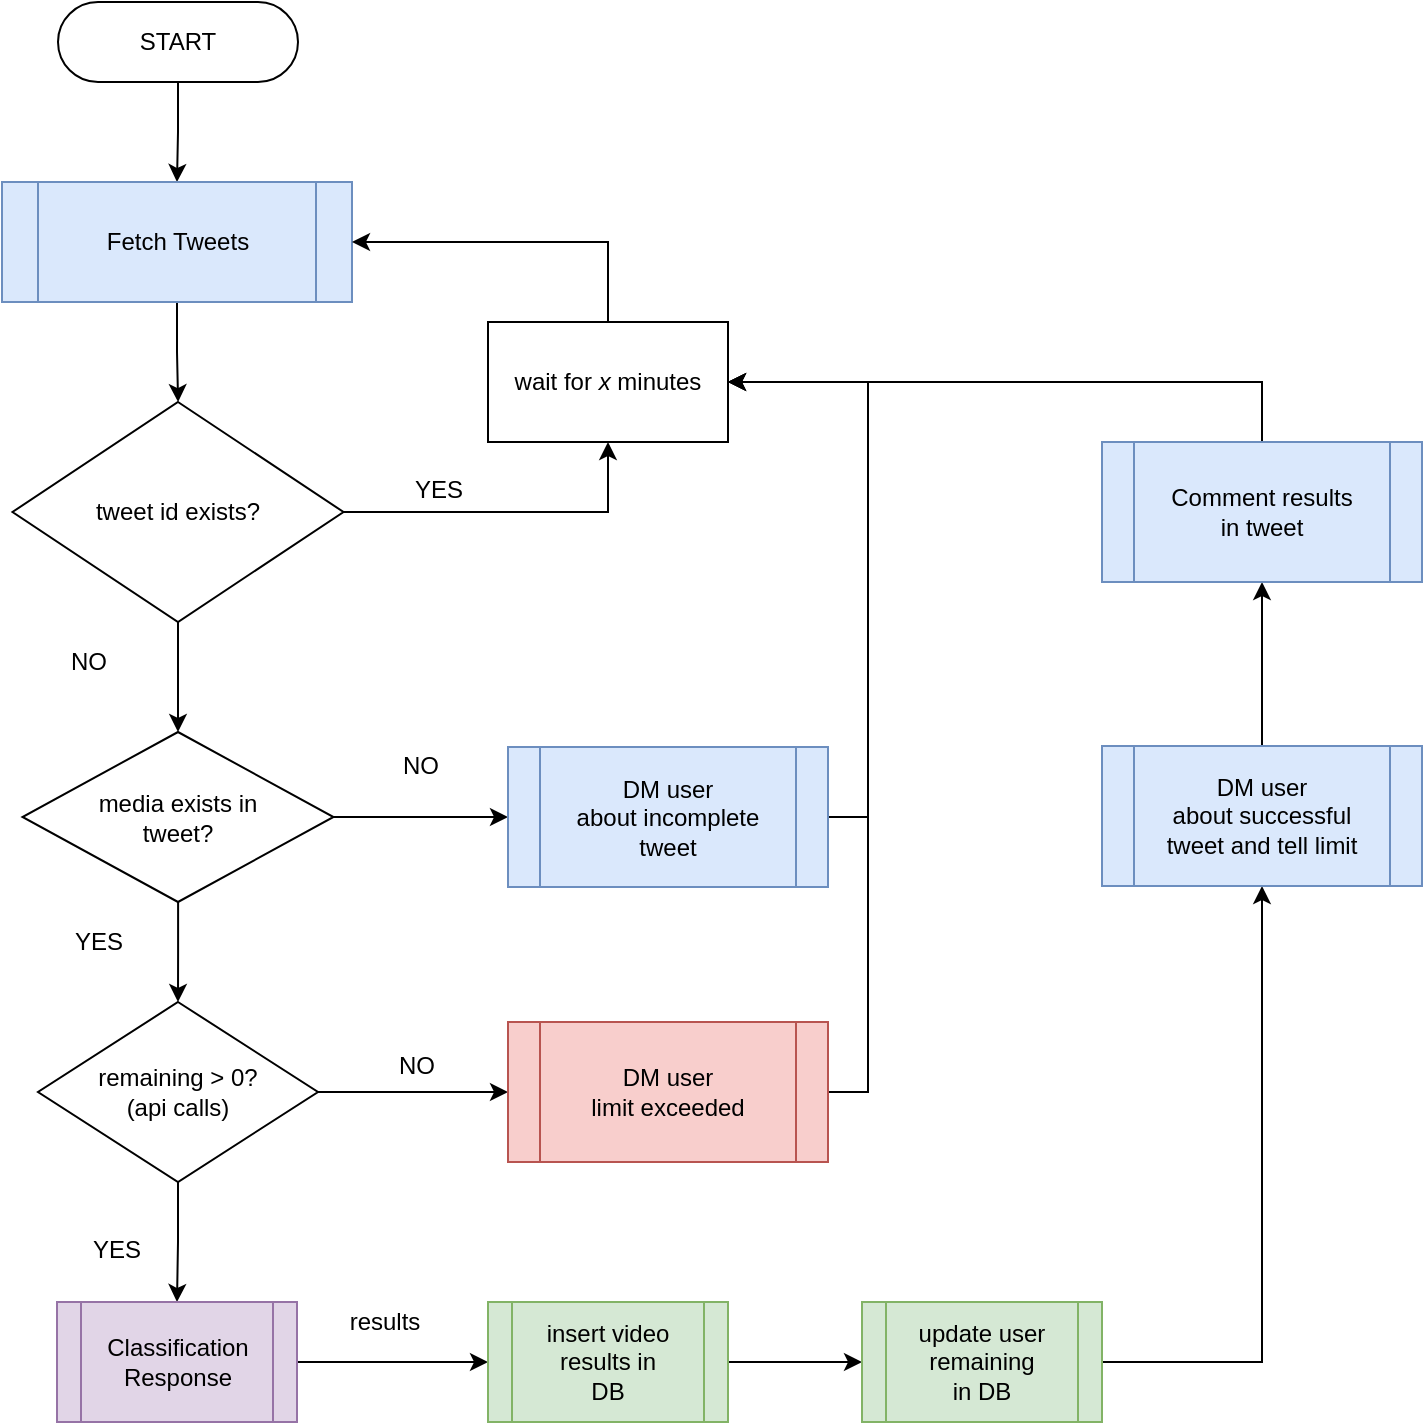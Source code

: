 <mxfile version="13.2.6" type="device" pages="3"><diagram id="7gkUoeZ0YjuwDiTjVh-3" name="index"><mxGraphModel dx="1113" dy="722" grid="1" gridSize="10" guides="1" tooltips="1" connect="1" arrows="1" fold="1" page="1" pageScale="1" pageWidth="827" pageHeight="1169" math="0" shadow="0"><root><mxCell id="0"/><mxCell id="1" parent="0"/><mxCell id="7MFRYvC43z6Z3iKcSBU7-1" value="" style="edgeStyle=orthogonalEdgeStyle;rounded=0;orthogonalLoop=1;jettySize=auto;html=1;" edge="1" parent="1" source="_9RMjkBZCmfcAnUEAhSp-1" target="_9RMjkBZCmfcAnUEAhSp-4"><mxGeometry relative="1" as="geometry"/></mxCell><mxCell id="_9RMjkBZCmfcAnUEAhSp-1" value="START" style="rounded=1;whiteSpace=wrap;html=1;arcSize=50;" vertex="1" parent="1"><mxGeometry x="68" y="40" width="120" height="40" as="geometry"/></mxCell><mxCell id="7MFRYvC43z6Z3iKcSBU7-3" value="" style="edgeStyle=orthogonalEdgeStyle;rounded=0;orthogonalLoop=1;jettySize=auto;html=1;" edge="1" parent="1" source="_9RMjkBZCmfcAnUEAhSp-4" target="7MFRYvC43z6Z3iKcSBU7-2"><mxGeometry relative="1" as="geometry"/></mxCell><mxCell id="_9RMjkBZCmfcAnUEAhSp-4" value="Fetch Tweets" style="shape=process;whiteSpace=wrap;html=1;backgroundOutline=1;fillColor=#dae8fc;strokeColor=#6c8ebf;" vertex="1" parent="1"><mxGeometry x="40" y="130" width="175" height="60" as="geometry"/></mxCell><mxCell id="7MFRYvC43z6Z3iKcSBU7-5" style="edgeStyle=orthogonalEdgeStyle;rounded=0;orthogonalLoop=1;jettySize=auto;html=1;exitX=1;exitY=0.5;exitDx=0;exitDy=0;entryX=0.5;entryY=1;entryDx=0;entryDy=0;" edge="1" parent="1" source="7MFRYvC43z6Z3iKcSBU7-2" target="7MFRYvC43z6Z3iKcSBU7-4"><mxGeometry relative="1" as="geometry"/></mxCell><mxCell id="7MFRYvC43z6Z3iKcSBU7-14" value="" style="edgeStyle=orthogonalEdgeStyle;rounded=0;orthogonalLoop=1;jettySize=auto;html=1;" edge="1" parent="1" source="7MFRYvC43z6Z3iKcSBU7-2" target="7MFRYvC43z6Z3iKcSBU7-13"><mxGeometry relative="1" as="geometry"/></mxCell><mxCell id="7MFRYvC43z6Z3iKcSBU7-2" value="tweet id exists?" style="rhombus;whiteSpace=wrap;html=1;" vertex="1" parent="1"><mxGeometry x="45.25" y="240" width="165.5" height="110" as="geometry"/></mxCell><mxCell id="7MFRYvC43z6Z3iKcSBU7-8" style="edgeStyle=orthogonalEdgeStyle;rounded=0;orthogonalLoop=1;jettySize=auto;html=1;exitX=0.5;exitY=0;exitDx=0;exitDy=0;entryX=1;entryY=0.5;entryDx=0;entryDy=0;" edge="1" parent="1" source="7MFRYvC43z6Z3iKcSBU7-4" target="_9RMjkBZCmfcAnUEAhSp-4"><mxGeometry relative="1" as="geometry"/></mxCell><mxCell id="7MFRYvC43z6Z3iKcSBU7-4" value="wait for &lt;i&gt;x &lt;/i&gt;minutes" style="rounded=0;whiteSpace=wrap;html=1;" vertex="1" parent="1"><mxGeometry x="283" y="200" width="120" height="60" as="geometry"/></mxCell><mxCell id="7MFRYvC43z6Z3iKcSBU7-9" value="YES" style="text;html=1;align=center;verticalAlign=middle;resizable=0;points=[];autosize=1;" vertex="1" parent="1"><mxGeometry x="238" y="274" width="40" height="20" as="geometry"/></mxCell><mxCell id="7MFRYvC43z6Z3iKcSBU7-25" value="" style="edgeStyle=orthogonalEdgeStyle;rounded=0;orthogonalLoop=1;jettySize=auto;html=1;" edge="1" parent="1" source="7MFRYvC43z6Z3iKcSBU7-10" target="7MFRYvC43z6Z3iKcSBU7-23"><mxGeometry relative="1" as="geometry"/></mxCell><mxCell id="7MFRYvC43z6Z3iKcSBU7-45" style="edgeStyle=orthogonalEdgeStyle;rounded=0;orthogonalLoop=1;jettySize=auto;html=1;exitX=1;exitY=0.5;exitDx=0;exitDy=0;entryX=0;entryY=0.5;entryDx=0;entryDy=0;" edge="1" parent="1" source="7MFRYvC43z6Z3iKcSBU7-10" target="7MFRYvC43z6Z3iKcSBU7-44"><mxGeometry relative="1" as="geometry"/></mxCell><mxCell id="7MFRYvC43z6Z3iKcSBU7-10" value="remaining &amp;gt; 0?&lt;br&gt;(api calls)" style="rhombus;whiteSpace=wrap;html=1;" vertex="1" parent="1"><mxGeometry x="58" y="540" width="140" height="90" as="geometry"/></mxCell><mxCell id="7MFRYvC43z6Z3iKcSBU7-12" value="NO" style="text;html=1;align=center;verticalAlign=middle;resizable=0;points=[];autosize=1;" vertex="1" parent="1"><mxGeometry x="68" y="360" width="30" height="20" as="geometry"/></mxCell><mxCell id="7MFRYvC43z6Z3iKcSBU7-17" value="" style="edgeStyle=orthogonalEdgeStyle;rounded=0;orthogonalLoop=1;jettySize=auto;html=1;" edge="1" parent="1" source="7MFRYvC43z6Z3iKcSBU7-13" target="7MFRYvC43z6Z3iKcSBU7-10"><mxGeometry relative="1" as="geometry"/></mxCell><mxCell id="7MFRYvC43z6Z3iKcSBU7-20" style="edgeStyle=orthogonalEdgeStyle;rounded=0;orthogonalLoop=1;jettySize=auto;html=1;exitX=1;exitY=0.5;exitDx=0;exitDy=0;entryX=0;entryY=0.5;entryDx=0;entryDy=0;" edge="1" parent="1" source="7MFRYvC43z6Z3iKcSBU7-13" target="7MFRYvC43z6Z3iKcSBU7-19"><mxGeometry relative="1" as="geometry"/></mxCell><mxCell id="7MFRYvC43z6Z3iKcSBU7-13" value="media exists in&lt;br&gt;tweet?" style="rhombus;whiteSpace=wrap;html=1;" vertex="1" parent="1"><mxGeometry x="50.25" y="405" width="155.5" height="85" as="geometry"/></mxCell><mxCell id="7MFRYvC43z6Z3iKcSBU7-16" value="YES" style="text;html=1;align=center;verticalAlign=middle;resizable=0;points=[];autosize=1;" vertex="1" parent="1"><mxGeometry x="68" y="500" width="40" height="20" as="geometry"/></mxCell><mxCell id="7MFRYvC43z6Z3iKcSBU7-21" style="edgeStyle=orthogonalEdgeStyle;rounded=0;orthogonalLoop=1;jettySize=auto;html=1;exitX=1;exitY=0.5;exitDx=0;exitDy=0;entryX=1;entryY=0.5;entryDx=0;entryDy=0;" edge="1" parent="1" source="7MFRYvC43z6Z3iKcSBU7-19" target="7MFRYvC43z6Z3iKcSBU7-4"><mxGeometry relative="1" as="geometry"/></mxCell><mxCell id="7MFRYvC43z6Z3iKcSBU7-19" value="DM user&lt;br&gt;about incomplete&lt;br&gt;tweet" style="shape=process;whiteSpace=wrap;html=1;backgroundOutline=1;fillColor=#dae8fc;strokeColor=#6c8ebf;" vertex="1" parent="1"><mxGeometry x="293" y="412.5" width="160" height="70" as="geometry"/></mxCell><mxCell id="7MFRYvC43z6Z3iKcSBU7-22" value="NO" style="text;html=1;align=center;verticalAlign=middle;resizable=0;points=[];autosize=1;" vertex="1" parent="1"><mxGeometry x="234" y="412" width="30" height="20" as="geometry"/></mxCell><mxCell id="7MFRYvC43z6Z3iKcSBU7-30" style="edgeStyle=orthogonalEdgeStyle;rounded=0;orthogonalLoop=1;jettySize=auto;html=1;exitX=1;exitY=0.5;exitDx=0;exitDy=0;entryX=0;entryY=0.5;entryDx=0;entryDy=0;" edge="1" parent="1" source="7MFRYvC43z6Z3iKcSBU7-23" target="7MFRYvC43z6Z3iKcSBU7-29"><mxGeometry relative="1" as="geometry"/></mxCell><mxCell id="7MFRYvC43z6Z3iKcSBU7-23" value="Classification&lt;br&gt;Response" style="shape=process;whiteSpace=wrap;html=1;backgroundOutline=1;fillColor=#e1d5e7;strokeColor=#9673a6;" vertex="1" parent="1"><mxGeometry x="67.5" y="690" width="120" height="60" as="geometry"/></mxCell><mxCell id="7MFRYvC43z6Z3iKcSBU7-26" value="YES" style="text;html=1;align=center;verticalAlign=middle;resizable=0;points=[];autosize=1;" vertex="1" parent="1"><mxGeometry x="77" y="654" width="40" height="20" as="geometry"/></mxCell><mxCell id="7MFRYvC43z6Z3iKcSBU7-34" value="" style="edgeStyle=orthogonalEdgeStyle;rounded=0;orthogonalLoop=1;jettySize=auto;html=1;" edge="1" parent="1" source="7MFRYvC43z6Z3iKcSBU7-29" target="7MFRYvC43z6Z3iKcSBU7-33"><mxGeometry relative="1" as="geometry"/></mxCell><mxCell id="7MFRYvC43z6Z3iKcSBU7-29" value="insert video&lt;br&gt;results in&lt;br&gt;DB" style="shape=process;whiteSpace=wrap;html=1;backgroundOutline=1;fillColor=#d5e8d4;strokeColor=#82b366;" vertex="1" parent="1"><mxGeometry x="283" y="690" width="120" height="60" as="geometry"/></mxCell><mxCell id="7MFRYvC43z6Z3iKcSBU7-31" value="results" style="text;html=1;align=center;verticalAlign=middle;resizable=0;points=[];autosize=1;" vertex="1" parent="1"><mxGeometry x="205.75" y="690" width="50" height="20" as="geometry"/></mxCell><mxCell id="7MFRYvC43z6Z3iKcSBU7-36" style="edgeStyle=orthogonalEdgeStyle;rounded=0;orthogonalLoop=1;jettySize=auto;html=1;exitX=1;exitY=0.5;exitDx=0;exitDy=0;entryX=0.5;entryY=1;entryDx=0;entryDy=0;" edge="1" parent="1" source="7MFRYvC43z6Z3iKcSBU7-33" target="7MFRYvC43z6Z3iKcSBU7-35"><mxGeometry relative="1" as="geometry"/></mxCell><mxCell id="7MFRYvC43z6Z3iKcSBU7-33" value="update user&lt;br&gt;remaining&lt;br&gt;in DB" style="shape=process;whiteSpace=wrap;html=1;backgroundOutline=1;fillColor=#d5e8d4;strokeColor=#82b366;" vertex="1" parent="1"><mxGeometry x="470" y="690" width="120" height="60" as="geometry"/></mxCell><mxCell id="7MFRYvC43z6Z3iKcSBU7-41" style="edgeStyle=orthogonalEdgeStyle;rounded=0;orthogonalLoop=1;jettySize=auto;html=1;exitX=0.5;exitY=0;exitDx=0;exitDy=0;" edge="1" parent="1" source="7MFRYvC43z6Z3iKcSBU7-35" target="7MFRYvC43z6Z3iKcSBU7-38"><mxGeometry relative="1" as="geometry"/></mxCell><mxCell id="7MFRYvC43z6Z3iKcSBU7-35" value="DM user&lt;br&gt;about successful&lt;br&gt;tweet and tell limit" style="shape=process;whiteSpace=wrap;html=1;backgroundOutline=1;fillColor=#dae8fc;strokeColor=#6c8ebf;" vertex="1" parent="1"><mxGeometry x="590" y="412" width="160" height="70" as="geometry"/></mxCell><mxCell id="7MFRYvC43z6Z3iKcSBU7-42" style="edgeStyle=orthogonalEdgeStyle;rounded=0;orthogonalLoop=1;jettySize=auto;html=1;exitX=0.5;exitY=0;exitDx=0;exitDy=0;entryX=1;entryY=0.5;entryDx=0;entryDy=0;" edge="1" parent="1" source="7MFRYvC43z6Z3iKcSBU7-38" target="7MFRYvC43z6Z3iKcSBU7-4"><mxGeometry relative="1" as="geometry"/></mxCell><mxCell id="7MFRYvC43z6Z3iKcSBU7-38" value="Comment results&lt;br&gt;in tweet" style="shape=process;whiteSpace=wrap;html=1;backgroundOutline=1;fillColor=#dae8fc;strokeColor=#6c8ebf;" vertex="1" parent="1"><mxGeometry x="590" y="260" width="160" height="70" as="geometry"/></mxCell><mxCell id="7MFRYvC43z6Z3iKcSBU7-48" style="edgeStyle=orthogonalEdgeStyle;rounded=0;orthogonalLoop=1;jettySize=auto;html=1;exitX=1;exitY=0.5;exitDx=0;exitDy=0;entryX=1;entryY=0.5;entryDx=0;entryDy=0;" edge="1" parent="1" source="7MFRYvC43z6Z3iKcSBU7-44" target="7MFRYvC43z6Z3iKcSBU7-4"><mxGeometry relative="1" as="geometry"/></mxCell><mxCell id="7MFRYvC43z6Z3iKcSBU7-44" value="DM user&lt;br&gt;limit exceeded" style="shape=process;whiteSpace=wrap;html=1;backgroundOutline=1;fillColor=#f8cecc;strokeColor=#b85450;" vertex="1" parent="1"><mxGeometry x="293" y="550" width="160" height="70" as="geometry"/></mxCell><mxCell id="7MFRYvC43z6Z3iKcSBU7-47" value="NO" style="text;html=1;align=center;verticalAlign=middle;resizable=0;points=[];autosize=1;" vertex="1" parent="1"><mxGeometry x="232" y="562" width="30" height="20" as="geometry"/></mxCell></root></mxGraphModel></diagram><diagram id="g2X_tho7iw6D0qhX5L4P" name="Fetch Tweets"><mxGraphModel dx="946" dy="566" grid="1" gridSize="10" guides="1" tooltips="1" connect="1" arrows="1" fold="1" page="1" pageScale="1" pageWidth="827" pageHeight="1169" math="0" shadow="0"><root><mxCell id="eFSvDPBhGQ1NhuezrLjb-0"/><mxCell id="eFSvDPBhGQ1NhuezrLjb-1" parent="eFSvDPBhGQ1NhuezrLjb-0"/><mxCell id="rreQydpWHGyICrjerMk1-0" value="" style="edgeStyle=orthogonalEdgeStyle;rounded=0;orthogonalLoop=1;jettySize=auto;html=1;" edge="1" parent="eFSvDPBhGQ1NhuezrLjb-1" source="CLLdCvQoGTE9wkDPjaBO-0" target="CLLdCvQoGTE9wkDPjaBO-1"><mxGeometry relative="1" as="geometry"/></mxCell><mxCell id="CLLdCvQoGTE9wkDPjaBO-0" value="Fetch Tweets" style="shape=process;whiteSpace=wrap;html=1;backgroundOutline=1;fillColor=#dae8fc;strokeColor=#6c8ebf;" vertex="1" parent="eFSvDPBhGQ1NhuezrLjb-1"><mxGeometry x="310" y="40" width="175" height="60" as="geometry"/></mxCell><mxCell id="rreQydpWHGyICrjerMk1-2" value="" style="edgeStyle=orthogonalEdgeStyle;rounded=0;orthogonalLoop=1;jettySize=auto;html=1;" edge="1" parent="eFSvDPBhGQ1NhuezrLjb-1" source="CLLdCvQoGTE9wkDPjaBO-1" target="rreQydpWHGyICrjerMk1-1"><mxGeometry relative="1" as="geometry"/></mxCell><mxCell id="CLLdCvQoGTE9wkDPjaBO-1" value="Fetch Tweets via API&lt;br&gt;call to /search/tweets.json" style="rounded=0;whiteSpace=wrap;html=1;" vertex="1" parent="eFSvDPBhGQ1NhuezrLjb-1"><mxGeometry x="306.25" y="150" width="182.5" height="70" as="geometry"/></mxCell><mxCell id="rreQydpWHGyICrjerMk1-6" value="" style="edgeStyle=orthogonalEdgeStyle;rounded=0;orthogonalLoop=1;jettySize=auto;html=1;" edge="1" parent="eFSvDPBhGQ1NhuezrLjb-1" source="rreQydpWHGyICrjerMk1-1" target="rreQydpWHGyICrjerMk1-5"><mxGeometry relative="1" as="geometry"/></mxCell><mxCell id="r1N-IUA1umNPsx4dnb49-7" style="edgeStyle=orthogonalEdgeStyle;rounded=0;orthogonalLoop=1;jettySize=auto;html=1;exitX=1;exitY=0.5;exitDx=0;exitDy=0;entryX=0;entryY=0.5;entryDx=0;entryDy=0;" edge="1" parent="eFSvDPBhGQ1NhuezrLjb-1" source="rreQydpWHGyICrjerMk1-1" target="r1N-IUA1umNPsx4dnb49-5"><mxGeometry relative="1" as="geometry"/></mxCell><mxCell id="rreQydpWHGyICrjerMk1-1" value="tweets.length &amp;gt; 0" style="rhombus;whiteSpace=wrap;html=1;" vertex="1" parent="eFSvDPBhGQ1NhuezrLjb-1"><mxGeometry x="321.25" y="280" width="152.5" height="90" as="geometry"/></mxCell><mxCell id="rreQydpWHGyICrjerMk1-8" style="edgeStyle=orthogonalEdgeStyle;rounded=0;orthogonalLoop=1;jettySize=auto;html=1;exitX=1;exitY=0.5;exitDx=0;exitDy=0;entryX=0;entryY=0.5;entryDx=0;entryDy=0;" edge="1" parent="eFSvDPBhGQ1NhuezrLjb-1" source="rreQydpWHGyICrjerMk1-5" target="rreQydpWHGyICrjerMk1-7"><mxGeometry relative="1" as="geometry"/></mxCell><mxCell id="r1N-IUA1umNPsx4dnb49-1" value="" style="edgeStyle=orthogonalEdgeStyle;rounded=0;orthogonalLoop=1;jettySize=auto;html=1;" edge="1" parent="eFSvDPBhGQ1NhuezrLjb-1" source="rreQydpWHGyICrjerMk1-5" target="r1N-IUA1umNPsx4dnb49-0"><mxGeometry relative="1" as="geometry"/></mxCell><mxCell id="rreQydpWHGyICrjerMk1-5" value="media exists?" style="rhombus;whiteSpace=wrap;html=1;" vertex="1" parent="eFSvDPBhGQ1NhuezrLjb-1"><mxGeometry x="327.5" y="410" width="140" height="80" as="geometry"/></mxCell><mxCell id="r1N-IUA1umNPsx4dnb49-8" style="edgeStyle=orthogonalEdgeStyle;rounded=0;orthogonalLoop=1;jettySize=auto;html=1;exitX=0.5;exitY=1;exitDx=0;exitDy=0;entryX=1;entryY=0.5;entryDx=0;entryDy=0;" edge="1" parent="eFSvDPBhGQ1NhuezrLjb-1" source="rreQydpWHGyICrjerMk1-7" target="r1N-IUA1umNPsx4dnb49-3"><mxGeometry relative="1" as="geometry"/></mxCell><mxCell id="rreQydpWHGyICrjerMk1-7" value="create a missing media&lt;br&gt;response" style="rounded=0;whiteSpace=wrap;html=1;" vertex="1" parent="eFSvDPBhGQ1NhuezrLjb-1"><mxGeometry x="560" y="423.75" width="170" height="52.5" as="geometry"/></mxCell><mxCell id="iuvKiDsCQgXWpC4vRg0F-0" value="YES" style="text;html=1;align=center;verticalAlign=middle;resizable=0;points=[];autosize=1;" vertex="1" parent="eFSvDPBhGQ1NhuezrLjb-1"><mxGeometry x="414" y="380" width="40" height="20" as="geometry"/></mxCell><mxCell id="iuvKiDsCQgXWpC4vRg0F-1" value="NO" style="text;html=1;align=center;verticalAlign=middle;resizable=0;points=[];autosize=1;" vertex="1" parent="eFSvDPBhGQ1NhuezrLjb-1"><mxGeometry x="507" y="463" width="30" height="20" as="geometry"/></mxCell><mxCell id="r1N-IUA1umNPsx4dnb49-4" value="" style="edgeStyle=orthogonalEdgeStyle;rounded=0;orthogonalLoop=1;jettySize=auto;html=1;" edge="1" parent="eFSvDPBhGQ1NhuezrLjb-1" source="r1N-IUA1umNPsx4dnb49-0" target="r1N-IUA1umNPsx4dnb49-3"><mxGeometry relative="1" as="geometry"/></mxCell><mxCell id="r1N-IUA1umNPsx4dnb49-0" value="parse JSON response" style="rounded=0;whiteSpace=wrap;html=1;" vertex="1" parent="eFSvDPBhGQ1NhuezrLjb-1"><mxGeometry x="306.25" y="540" width="182.5" height="55" as="geometry"/></mxCell><mxCell id="r1N-IUA1umNPsx4dnb49-2" value="YES" style="text;html=1;align=center;verticalAlign=middle;resizable=0;points=[];autosize=1;" vertex="1" parent="eFSvDPBhGQ1NhuezrLjb-1"><mxGeometry x="412" y="499" width="40" height="20" as="geometry"/></mxCell><mxCell id="r1N-IUA1umNPsx4dnb49-6" style="edgeStyle=orthogonalEdgeStyle;rounded=0;orthogonalLoop=1;jettySize=auto;html=1;exitX=0.5;exitY=1;exitDx=0;exitDy=0;entryX=0;entryY=0.5;entryDx=0;entryDy=0;" edge="1" parent="eFSvDPBhGQ1NhuezrLjb-1" source="r1N-IUA1umNPsx4dnb49-3" target="rreQydpWHGyICrjerMk1-1"><mxGeometry relative="1" as="geometry"><mxPoint x="220" y="400" as="targetPoint"/><Array as="points"><mxPoint x="398" y="720"/><mxPoint x="190" y="720"/><mxPoint x="190" y="325"/></Array></mxGeometry></mxCell><mxCell id="r1N-IUA1umNPsx4dnb49-3" value="append response&lt;br&gt;to array" style="rounded=0;whiteSpace=wrap;html=1;" vertex="1" parent="eFSvDPBhGQ1NhuezrLjb-1"><mxGeometry x="337.5" y="640" width="120" height="60" as="geometry"/></mxCell><mxCell id="r1N-IUA1umNPsx4dnb49-5" value="return array" style="rounded=0;whiteSpace=wrap;html=1;" vertex="1" parent="eFSvDPBhGQ1NhuezrLjb-1"><mxGeometry x="560" y="305" width="117.5" height="40" as="geometry"/></mxCell><mxCell id="r1N-IUA1umNPsx4dnb49-9" value="NO" style="text;html=1;align=center;verticalAlign=middle;resizable=0;points=[];autosize=1;" vertex="1" parent="eFSvDPBhGQ1NhuezrLjb-1"><mxGeometry x="507" y="300" width="30" height="20" as="geometry"/></mxCell></root></mxGraphModel></diagram><diagram id="Af1U6Fceu5uIVWz4gbY9" name="Classification Response"><mxGraphModel dx="946" dy="614" grid="1" gridSize="10" guides="1" tooltips="1" connect="1" arrows="1" fold="1" page="1" pageScale="1" pageWidth="827" pageHeight="1169" math="0" shadow="0"><root><mxCell id="fI_EMFTG0DVa9t8gqkmW-0"/><mxCell id="fI_EMFTG0DVa9t8gqkmW-1" parent="fI_EMFTG0DVa9t8gqkmW-0"/><mxCell id="8QDnA-z2BBYuevmKqxcM-1" style="edgeStyle=orthogonalEdgeStyle;rounded=0;orthogonalLoop=1;jettySize=auto;html=1;exitX=0.5;exitY=1;exitDx=0;exitDy=0;entryX=0.5;entryY=0;entryDx=0;entryDy=0;" edge="1" parent="fI_EMFTG0DVa9t8gqkmW-1" source="BVv71JfcCT87J9qYr3Ob-0" target="8QDnA-z2BBYuevmKqxcM-0"><mxGeometry relative="1" as="geometry"/></mxCell><mxCell id="BVv71JfcCT87J9qYr3Ob-0" value="Classification&lt;br&gt;Response" style="shape=process;whiteSpace=wrap;html=1;backgroundOutline=1;fillColor=#e1d5e7;strokeColor=#9673a6;" vertex="1" parent="fI_EMFTG0DVa9t8gqkmW-1"><mxGeometry x="350" y="40" width="120" height="60" as="geometry"/></mxCell><mxCell id="8QDnA-z2BBYuevmKqxcM-3" value="" style="edgeStyle=orthogonalEdgeStyle;rounded=0;orthogonalLoop=1;jettySize=auto;html=1;" edge="1" parent="fI_EMFTG0DVa9t8gqkmW-1" source="8QDnA-z2BBYuevmKqxcM-0"><mxGeometry relative="1" as="geometry"><mxPoint x="410" y="250" as="targetPoint"/></mxGeometry></mxCell><mxCell id="8QDnA-z2BBYuevmKqxcM-0" value="Create a&lt;br&gt;unique filename&lt;br&gt;and download video" style="rounded=0;whiteSpace=wrap;html=1;" vertex="1" parent="fI_EMFTG0DVa9t8gqkmW-1"><mxGeometry x="325" y="150" width="170" height="60" as="geometry"/></mxCell><mxCell id="YCnoZEfFpEZCbtr8v-YN-1" value="" style="edgeStyle=orthogonalEdgeStyle;rounded=0;orthogonalLoop=1;jettySize=auto;html=1;" edge="1" parent="fI_EMFTG0DVa9t8gqkmW-1" source="8QDnA-z2BBYuevmKqxcM-4" target="YCnoZEfFpEZCbtr8v-YN-0"><mxGeometry relative="1" as="geometry"/></mxCell><mxCell id="8QDnA-z2BBYuevmKqxcM-4" value="Classify Video" style="shape=process;whiteSpace=wrap;html=1;backgroundOutline=1;" vertex="1" parent="fI_EMFTG0DVa9t8gqkmW-1"><mxGeometry x="350" y="250" width="120" height="50" as="geometry"/></mxCell><mxCell id="YCnoZEfFpEZCbtr8v-YN-5" style="edgeStyle=orthogonalEdgeStyle;rounded=0;orthogonalLoop=1;jettySize=auto;html=1;exitX=0.5;exitY=1;exitDx=0;exitDy=0;entryX=0.5;entryY=0;entryDx=0;entryDy=0;" edge="1" parent="fI_EMFTG0DVa9t8gqkmW-1" source="YCnoZEfFpEZCbtr8v-YN-0" target="YCnoZEfFpEZCbtr8v-YN-2"><mxGeometry relative="1" as="geometry"/></mxCell><mxCell id="YCnoZEfFpEZCbtr8v-YN-0" value="parse JSON file&lt;br&gt;containing frames" style="rounded=0;whiteSpace=wrap;html=1;" vertex="1" parent="fI_EMFTG0DVa9t8gqkmW-1"><mxGeometry x="330" y="330" width="160" height="70" as="geometry"/></mxCell><mxCell id="YCnoZEfFpEZCbtr8v-YN-2" value="return results" style="rounded=0;whiteSpace=wrap;html=1;" vertex="1" parent="fI_EMFTG0DVa9t8gqkmW-1"><mxGeometry x="345" y="430" width="130" height="40" as="geometry"/></mxCell></root></mxGraphModel></diagram></mxfile>